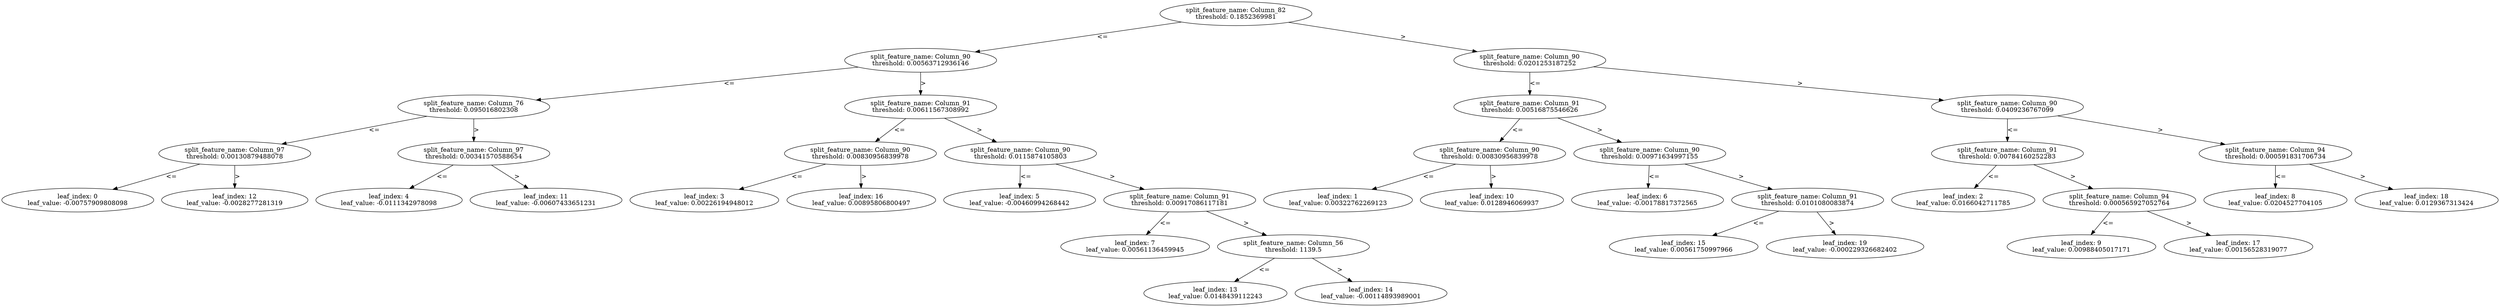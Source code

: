 digraph Tree10 {
	split0 [label="split_feature_name: Column_82\nthreshold: 0.1852369981"]
	split2 [label="split_feature_name: Column_90\nthreshold: 0.00563712936146"]
	split3 [label="split_feature_name: Column_76\nthreshold: 0.095016802308"]
	split11 [label="split_feature_name: Column_97\nthreshold: 0.00130879488078"]
	leaf0 [label="leaf_index: 0\nleaf_value: -0.00757909808098"]
	split11 -> leaf0 [label="<="]
	leaf12 [label="leaf_index: 12\nleaf_value: -0.0028277281319"]
	split11 -> leaf12 [label=">"]
	split3 -> split11 [label="<="]
	split10 [label="split_feature_name: Column_97\nthreshold: 0.00341570588654"]
	leaf4 [label="leaf_index: 4\nleaf_value: -0.0111342978098"]
	split10 -> leaf4 [label="<="]
	leaf11 [label="leaf_index: 11\nleaf_value: -0.00607433651231"]
	split10 -> leaf11 [label=">"]
	split3 -> split10 [label=">"]
	split2 -> split3 [label="<="]
	split4 [label="split_feature_name: Column_91\nthreshold: 0.00611567308992"]
	split15 [label="split_feature_name: Column_90\nthreshold: 0.00830956839978"]
	leaf3 [label="leaf_index: 3\nleaf_value: 0.00226194948012"]
	split15 -> leaf3 [label="<="]
	leaf16 [label="leaf_index: 16\nleaf_value: 0.00895806800497"]
	split15 -> leaf16 [label=">"]
	split4 -> split15 [label="<="]
	split6 [label="split_feature_name: Column_90\nthreshold: 0.0115874105803"]
	leaf5 [label="leaf_index: 5\nleaf_value: -0.00460994268442"]
	split6 -> leaf5 [label="<="]
	split12 [label="split_feature_name: Column_91\nthreshold: 0.00917086117181"]
	leaf7 [label="leaf_index: 7\nleaf_value: 0.00561136459945"]
	split12 -> leaf7 [label="<="]
	split13 [label="split_feature_name: Column_56\nthreshold: 1139.5"]
	leaf13 [label="leaf_index: 13\nleaf_value: 0.0148439112243"]
	split13 -> leaf13 [label="<="]
	leaf14 [label="leaf_index: 14\nleaf_value: -0.00114893989001"]
	split13 -> leaf14 [label=">"]
	split12 -> split13 [label=">"]
	split6 -> split12 [label=">"]
	split4 -> split6 [label=">"]
	split2 -> split4 [label=">"]
	split0 -> split2 [label="<="]
	split1 [label="split_feature_name: Column_90\nthreshold: 0.0201253187252"]
	split5 [label="split_feature_name: Column_91\nthreshold: 0.00516875546626"]
	split9 [label="split_feature_name: Column_90\nthreshold: 0.00830956839978"]
	leaf1 [label="leaf_index: 1\nleaf_value: 0.00322762269123"]
	split9 -> leaf1 [label="<="]
	leaf10 [label="leaf_index: 10\nleaf_value: 0.0128946069937"]
	split9 -> leaf10 [label=">"]
	split5 -> split9 [label="<="]
	split14 [label="split_feature_name: Column_90\nthreshold: 0.00971634997155"]
	leaf6 [label="leaf_index: 6\nleaf_value: -0.00178817372565"]
	split14 -> leaf6 [label="<="]
	split18 [label="split_feature_name: Column_91\nthreshold: 0.0101080083874"]
	leaf15 [label="leaf_index: 15\nleaf_value: 0.00561750997966"]
	split18 -> leaf15 [label="<="]
	leaf19 [label="leaf_index: 19\nleaf_value: -0.000229326682402"]
	split18 -> leaf19 [label=">"]
	split14 -> split18 [label=">"]
	split5 -> split14 [label=">"]
	split1 -> split5 [label="<="]
	split7 [label="split_feature_name: Column_90\nthreshold: 0.0409236767099"]
	split8 [label="split_feature_name: Column_91\nthreshold: 0.00784160252283"]
	leaf2 [label="leaf_index: 2\nleaf_value: 0.0166042711785"]
	split8 -> leaf2 [label="<="]
	split16 [label="split_feature_name: Column_94\nthreshold: 0.000565927052764"]
	leaf9 [label="leaf_index: 9\nleaf_value: 0.00988405017171"]
	split16 -> leaf9 [label="<="]
	leaf17 [label="leaf_index: 17\nleaf_value: 0.00156528319077"]
	split16 -> leaf17 [label=">"]
	split8 -> split16 [label=">"]
	split7 -> split8 [label="<="]
	split17 [label="split_feature_name: Column_94\nthreshold: 0.000591831706734"]
	leaf8 [label="leaf_index: 8\nleaf_value: 0.0204527704105"]
	split17 -> leaf8 [label="<="]
	leaf18 [label="leaf_index: 18\nleaf_value: 0.0129367313424"]
	split17 -> leaf18 [label=">"]
	split7 -> split17 [label=">"]
	split1 -> split7 [label=">"]
	split0 -> split1 [label=">"]
}
